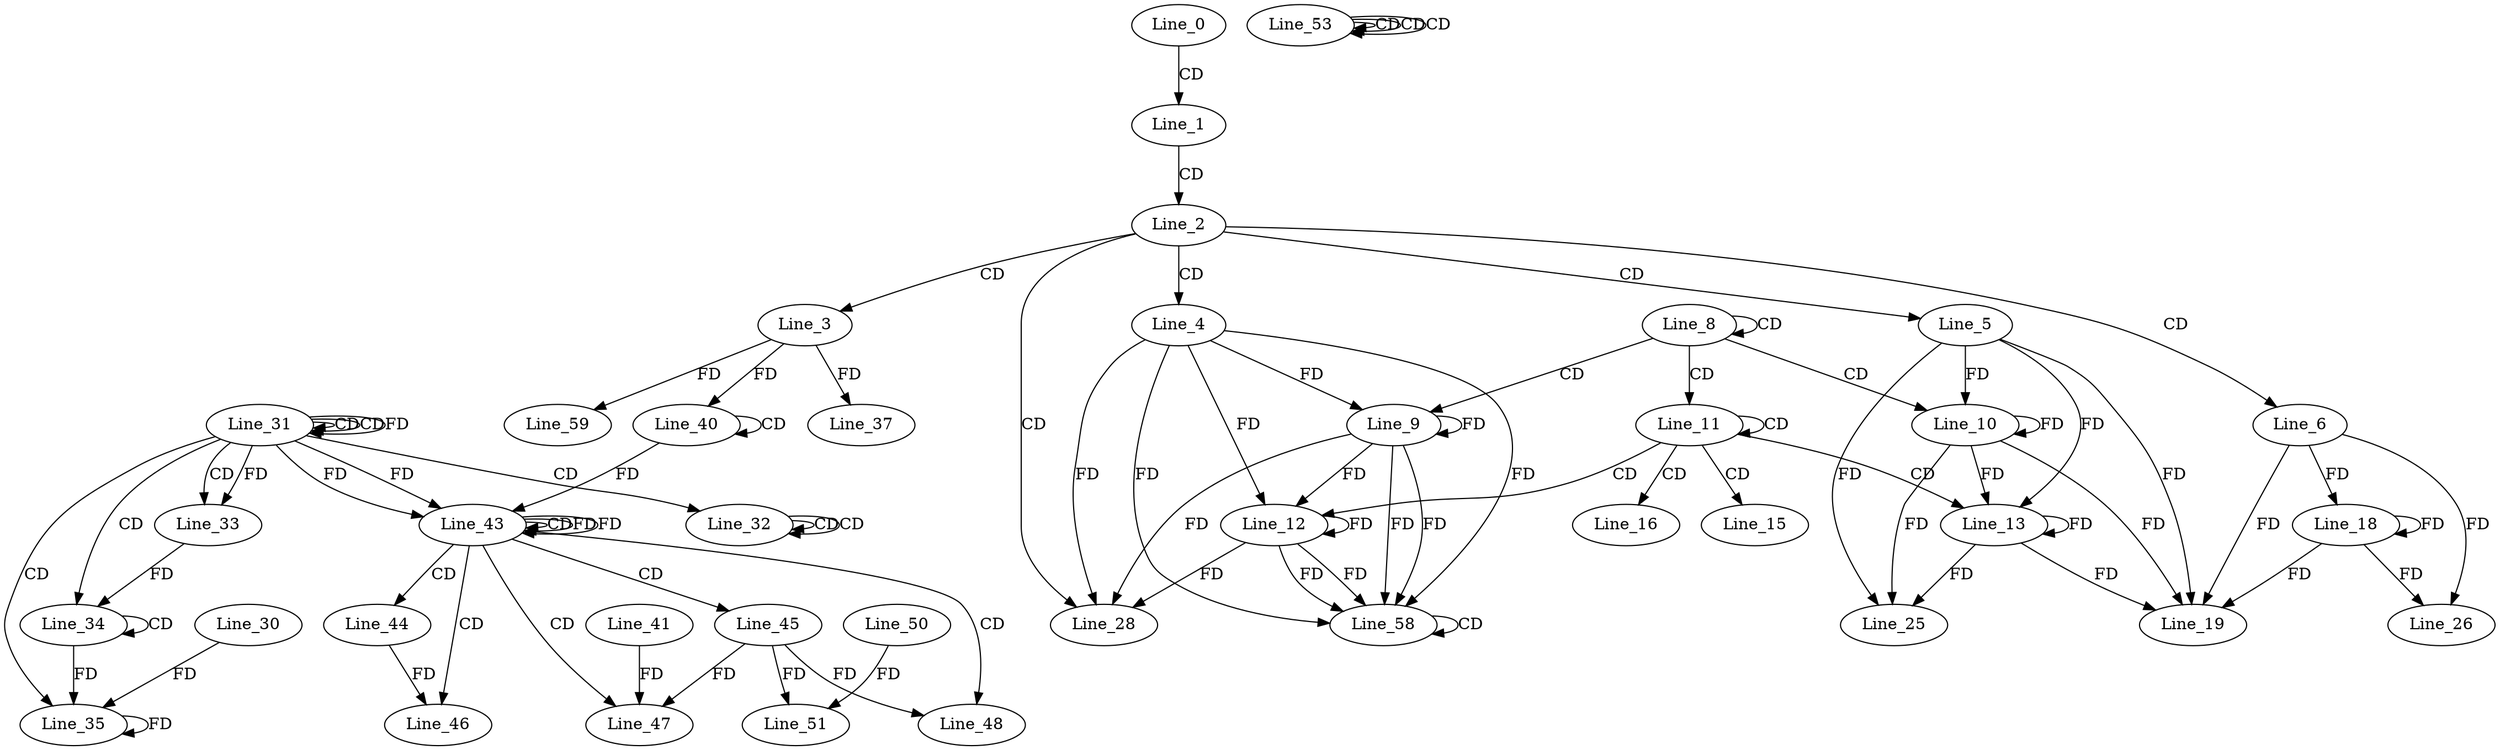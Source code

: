 digraph G {
  Line_0;
  Line_1;
  Line_2;
  Line_3;
  Line_4;
  Line_5;
  Line_6;
  Line_8;
  Line_8;
  Line_9;
  Line_10;
  Line_10;
  Line_11;
  Line_11;
  Line_12;
  Line_13;
  Line_13;
  Line_15;
  Line_16;
  Line_18;
  Line_19;
  Line_25;
  Line_26;
  Line_28;
  Line_31;
  Line_31;
  Line_31;
  Line_31;
  Line_32;
  Line_32;
  Line_32;
  Line_33;
  Line_33;
  Line_34;
  Line_34;
  Line_35;
  Line_30;
  Line_35;
  Line_37;
  Line_40;
  Line_40;
  Line_43;
  Line_43;
  Line_43;
  Line_44;
  Line_45;
  Line_46;
  Line_47;
  Line_41;
  Line_48;
  Line_51;
  Line_50;
  Line_53;
  Line_53;
  Line_53;
  Line_53;
  Line_58;
  Line_58;
  Line_59;
  Line_0 -> Line_1 [ label="CD" ];
  Line_1 -> Line_2 [ label="CD" ];
  Line_2 -> Line_3 [ label="CD" ];
  Line_2 -> Line_4 [ label="CD" ];
  Line_2 -> Line_5 [ label="CD" ];
  Line_2 -> Line_6 [ label="CD" ];
  Line_8 -> Line_8 [ label="CD" ];
  Line_8 -> Line_9 [ label="CD" ];
  Line_4 -> Line_9 [ label="FD" ];
  Line_9 -> Line_9 [ label="FD" ];
  Line_8 -> Line_10 [ label="CD" ];
  Line_5 -> Line_10 [ label="FD" ];
  Line_10 -> Line_10 [ label="FD" ];
  Line_8 -> Line_11 [ label="CD" ];
  Line_11 -> Line_11 [ label="CD" ];
  Line_11 -> Line_12 [ label="CD" ];
  Line_4 -> Line_12 [ label="FD" ];
  Line_9 -> Line_12 [ label="FD" ];
  Line_12 -> Line_12 [ label="FD" ];
  Line_11 -> Line_13 [ label="CD" ];
  Line_5 -> Line_13 [ label="FD" ];
  Line_10 -> Line_13 [ label="FD" ];
  Line_13 -> Line_13 [ label="FD" ];
  Line_11 -> Line_15 [ label="CD" ];
  Line_11 -> Line_16 [ label="CD" ];
  Line_6 -> Line_18 [ label="FD" ];
  Line_18 -> Line_18 [ label="FD" ];
  Line_5 -> Line_19 [ label="FD" ];
  Line_10 -> Line_19 [ label="FD" ];
  Line_13 -> Line_19 [ label="FD" ];
  Line_6 -> Line_19 [ label="FD" ];
  Line_18 -> Line_19 [ label="FD" ];
  Line_5 -> Line_25 [ label="FD" ];
  Line_10 -> Line_25 [ label="FD" ];
  Line_13 -> Line_25 [ label="FD" ];
  Line_6 -> Line_26 [ label="FD" ];
  Line_18 -> Line_26 [ label="FD" ];
  Line_2 -> Line_28 [ label="CD" ];
  Line_4 -> Line_28 [ label="FD" ];
  Line_9 -> Line_28 [ label="FD" ];
  Line_12 -> Line_28 [ label="FD" ];
  Line_31 -> Line_31 [ label="CD" ];
  Line_31 -> Line_31 [ label="CD" ];
  Line_31 -> Line_32 [ label="CD" ];
  Line_32 -> Line_32 [ label="CD" ];
  Line_32 -> Line_32 [ label="CD" ];
  Line_31 -> Line_33 [ label="CD" ];
  Line_31 -> Line_33 [ label="FD" ];
  Line_31 -> Line_34 [ label="CD" ];
  Line_34 -> Line_34 [ label="CD" ];
  Line_33 -> Line_34 [ label="FD" ];
  Line_31 -> Line_35 [ label="CD" ];
  Line_35 -> Line_35 [ label="FD" ];
  Line_30 -> Line_35 [ label="FD" ];
  Line_34 -> Line_35 [ label="FD" ];
  Line_3 -> Line_37 [ label="FD" ];
  Line_40 -> Line_40 [ label="CD" ];
  Line_3 -> Line_40 [ label="FD" ];
  Line_31 -> Line_43 [ label="FD" ];
  Line_40 -> Line_43 [ label="FD" ];
  Line_43 -> Line_43 [ label="CD" ];
  Line_43 -> Line_43 [ label="FD" ];
  Line_31 -> Line_43 [ label="FD" ];
  Line_43 -> Line_44 [ label="CD" ];
  Line_43 -> Line_45 [ label="CD" ];
  Line_43 -> Line_46 [ label="CD" ];
  Line_44 -> Line_46 [ label="FD" ];
  Line_43 -> Line_47 [ label="CD" ];
  Line_41 -> Line_47 [ label="FD" ];
  Line_45 -> Line_47 [ label="FD" ];
  Line_43 -> Line_48 [ label="CD" ];
  Line_45 -> Line_48 [ label="FD" ];
  Line_45 -> Line_51 [ label="FD" ];
  Line_50 -> Line_51 [ label="FD" ];
  Line_53 -> Line_53 [ label="CD" ];
  Line_53 -> Line_53 [ label="CD" ];
  Line_53 -> Line_53 [ label="CD" ];
  Line_4 -> Line_58 [ label="FD" ];
  Line_9 -> Line_58 [ label="FD" ];
  Line_12 -> Line_58 [ label="FD" ];
  Line_58 -> Line_58 [ label="CD" ];
  Line_4 -> Line_58 [ label="FD" ];
  Line_9 -> Line_58 [ label="FD" ];
  Line_12 -> Line_58 [ label="FD" ];
  Line_3 -> Line_59 [ label="FD" ];
  Line_31 -> Line_31 [ label="FD" ];
  Line_43 -> Line_43 [ label="FD" ];
}
